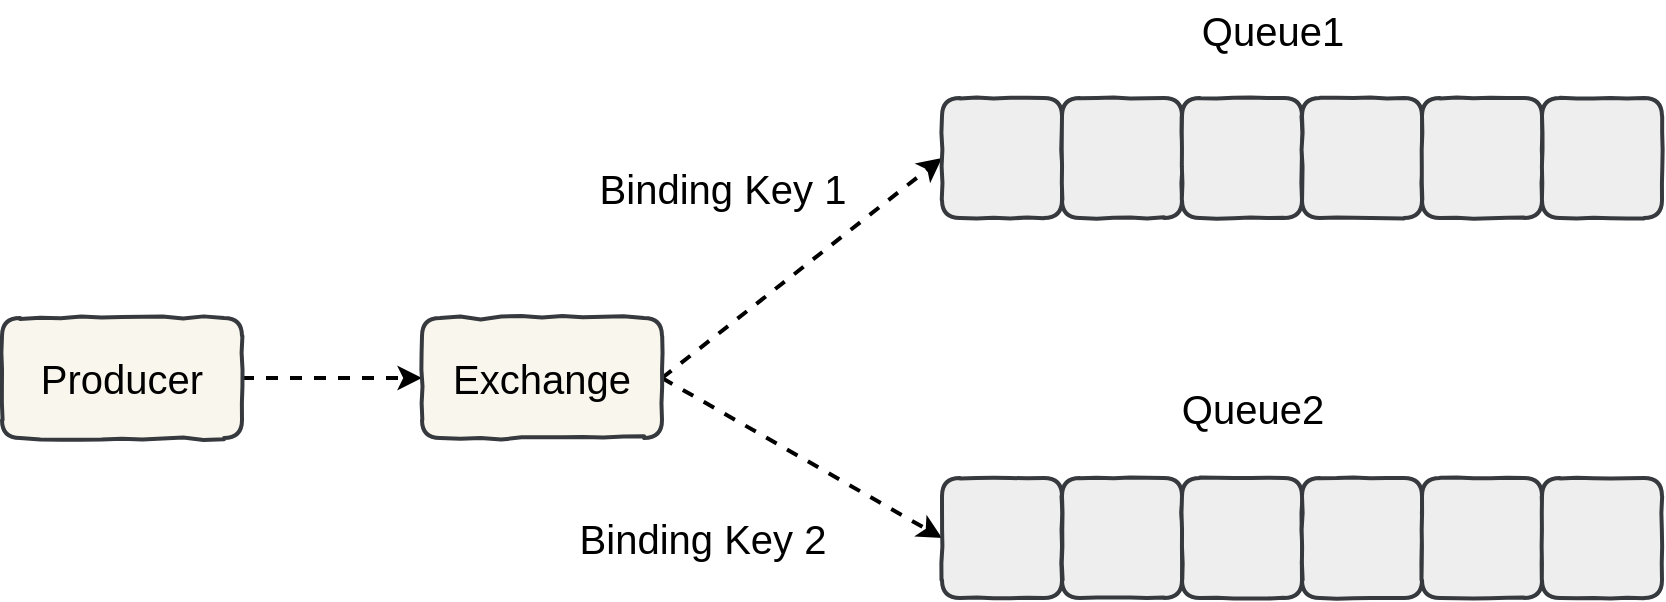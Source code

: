 <mxfile version="13.0.3" type="device"><diagram id="XZwy_K79T5CVta9ZanJz" name="第 1 页"><mxGraphModel dx="1585" dy="685" grid="1" gridSize="10" guides="1" tooltips="1" connect="1" arrows="1" fold="1" page="0" pageScale="1" pageWidth="827" pageHeight="1169" math="0" shadow="0"><root><mxCell id="0"/><mxCell id="1" parent="0"/><mxCell id="pE0FXQgv8O4kvaJK7aAV-19" style="edgeStyle=orthogonalEdgeStyle;rounded=0;orthogonalLoop=1;jettySize=auto;html=1;exitX=1;exitY=0.5;exitDx=0;exitDy=0;entryX=0;entryY=0.5;entryDx=0;entryDy=0;dashed=1;strokeWidth=2;fontSize=20;" edge="1" parent="1" source="pE0FXQgv8O4kvaJK7aAV-1" target="pE0FXQgv8O4kvaJK7aAV-2"><mxGeometry relative="1" as="geometry"/></mxCell><mxCell id="pE0FXQgv8O4kvaJK7aAV-1" value="Producer" style="rounded=1;whiteSpace=wrap;html=1;comic=1;strokeWidth=2;fontSize=20;fillColor=#f9f7ed;strokeColor=#36393d;" vertex="1" parent="1"><mxGeometry x="-90" y="360" width="120" height="60" as="geometry"/></mxCell><mxCell id="pE0FXQgv8O4kvaJK7aAV-15" style="rounded=0;orthogonalLoop=1;jettySize=auto;html=1;exitX=1;exitY=0.5;exitDx=0;exitDy=0;entryX=0;entryY=0.5;entryDx=0;entryDy=0;dashed=1;strokeWidth=2;fontSize=20;" edge="1" parent="1" source="pE0FXQgv8O4kvaJK7aAV-2" target="pE0FXQgv8O4kvaJK7aAV-3"><mxGeometry relative="1" as="geometry"/></mxCell><mxCell id="pE0FXQgv8O4kvaJK7aAV-16" style="rounded=0;orthogonalLoop=1;jettySize=auto;html=1;exitX=1;exitY=0.5;exitDx=0;exitDy=0;entryX=0;entryY=0.5;entryDx=0;entryDy=0;dashed=1;strokeWidth=2;fontSize=20;" edge="1" parent="1" source="pE0FXQgv8O4kvaJK7aAV-2" target="pE0FXQgv8O4kvaJK7aAV-9"><mxGeometry relative="1" as="geometry"/></mxCell><mxCell id="pE0FXQgv8O4kvaJK7aAV-2" value="Exchange" style="rounded=1;whiteSpace=wrap;html=1;comic=1;strokeWidth=2;fontSize=20;fillColor=#f9f7ed;strokeColor=#36393d;" vertex="1" parent="1"><mxGeometry x="120" y="360" width="120" height="60" as="geometry"/></mxCell><mxCell id="pE0FXQgv8O4kvaJK7aAV-3" value="" style="rounded=1;whiteSpace=wrap;html=1;comic=1;strokeWidth=2;fontSize=20;fillColor=#eeeeee;strokeColor=#36393d;" vertex="1" parent="1"><mxGeometry x="380" y="250" width="60" height="60" as="geometry"/></mxCell><mxCell id="pE0FXQgv8O4kvaJK7aAV-4" value="" style="rounded=1;whiteSpace=wrap;html=1;comic=1;strokeWidth=2;fontSize=20;fillColor=#eeeeee;strokeColor=#36393d;" vertex="1" parent="1"><mxGeometry x="440" y="250" width="60" height="60" as="geometry"/></mxCell><mxCell id="pE0FXQgv8O4kvaJK7aAV-5" value="" style="rounded=1;whiteSpace=wrap;html=1;comic=1;strokeWidth=2;fontSize=20;fillColor=#eeeeee;strokeColor=#36393d;" vertex="1" parent="1"><mxGeometry x="500" y="250" width="60" height="60" as="geometry"/></mxCell><mxCell id="pE0FXQgv8O4kvaJK7aAV-6" value="" style="rounded=1;whiteSpace=wrap;html=1;comic=1;strokeWidth=2;fontSize=20;fillColor=#eeeeee;strokeColor=#36393d;" vertex="1" parent="1"><mxGeometry x="560" y="250" width="60" height="60" as="geometry"/></mxCell><mxCell id="pE0FXQgv8O4kvaJK7aAV-7" value="" style="rounded=1;whiteSpace=wrap;html=1;comic=1;strokeWidth=2;fontSize=20;fillColor=#eeeeee;strokeColor=#36393d;" vertex="1" parent="1"><mxGeometry x="620" y="250" width="60" height="60" as="geometry"/></mxCell><mxCell id="pE0FXQgv8O4kvaJK7aAV-8" value="" style="rounded=1;whiteSpace=wrap;html=1;comic=1;strokeWidth=2;fontSize=20;fillColor=#eeeeee;strokeColor=#36393d;" vertex="1" parent="1"><mxGeometry x="680" y="250" width="60" height="60" as="geometry"/></mxCell><mxCell id="pE0FXQgv8O4kvaJK7aAV-9" value="" style="rounded=1;whiteSpace=wrap;html=1;comic=1;strokeWidth=2;fontSize=20;fillColor=#eeeeee;strokeColor=#36393d;" vertex="1" parent="1"><mxGeometry x="380" y="440" width="60" height="60" as="geometry"/></mxCell><mxCell id="pE0FXQgv8O4kvaJK7aAV-10" value="" style="rounded=1;whiteSpace=wrap;html=1;comic=1;strokeWidth=2;fontSize=20;fillColor=#eeeeee;strokeColor=#36393d;" vertex="1" parent="1"><mxGeometry x="440" y="440" width="60" height="60" as="geometry"/></mxCell><mxCell id="pE0FXQgv8O4kvaJK7aAV-11" value="" style="rounded=1;whiteSpace=wrap;html=1;comic=1;strokeWidth=2;fontSize=20;fillColor=#eeeeee;strokeColor=#36393d;" vertex="1" parent="1"><mxGeometry x="500" y="440" width="60" height="60" as="geometry"/></mxCell><mxCell id="pE0FXQgv8O4kvaJK7aAV-12" value="" style="rounded=1;whiteSpace=wrap;html=1;comic=1;strokeWidth=2;fontSize=20;fillColor=#eeeeee;strokeColor=#36393d;" vertex="1" parent="1"><mxGeometry x="560" y="440" width="60" height="60" as="geometry"/></mxCell><mxCell id="pE0FXQgv8O4kvaJK7aAV-13" value="" style="rounded=1;whiteSpace=wrap;html=1;comic=1;strokeWidth=2;fontSize=20;fillColor=#eeeeee;strokeColor=#36393d;" vertex="1" parent="1"><mxGeometry x="620" y="440" width="60" height="60" as="geometry"/></mxCell><mxCell id="pE0FXQgv8O4kvaJK7aAV-14" value="" style="rounded=1;whiteSpace=wrap;html=1;comic=1;strokeWidth=2;fontSize=20;fillColor=#eeeeee;strokeColor=#36393d;" vertex="1" parent="1"><mxGeometry x="680" y="440" width="60" height="60" as="geometry"/></mxCell><mxCell id="pE0FXQgv8O4kvaJK7aAV-17" value="Queue1" style="text;html=1;align=center;verticalAlign=middle;resizable=0;points=[];autosize=1;fontSize=20;" vertex="1" parent="1"><mxGeometry x="500" y="201" width="90" height="30" as="geometry"/></mxCell><mxCell id="pE0FXQgv8O4kvaJK7aAV-18" value="Queue2" style="text;html=1;align=center;verticalAlign=middle;resizable=0;points=[];autosize=1;fontSize=20;" vertex="1" parent="1"><mxGeometry x="490" y="390" width="90" height="30" as="geometry"/></mxCell><mxCell id="pE0FXQgv8O4kvaJK7aAV-20" value="Binding Key 1" style="text;html=1;align=center;verticalAlign=middle;resizable=0;points=[];autosize=1;fontSize=20;" vertex="1" parent="1"><mxGeometry x="200" y="280" width="140" height="30" as="geometry"/></mxCell><mxCell id="pE0FXQgv8O4kvaJK7aAV-21" value="Binding Key 2" style="text;html=1;align=center;verticalAlign=middle;resizable=0;points=[];autosize=1;fontSize=20;" vertex="1" parent="1"><mxGeometry x="190" y="455" width="140" height="30" as="geometry"/></mxCell></root></mxGraphModel></diagram></mxfile>
